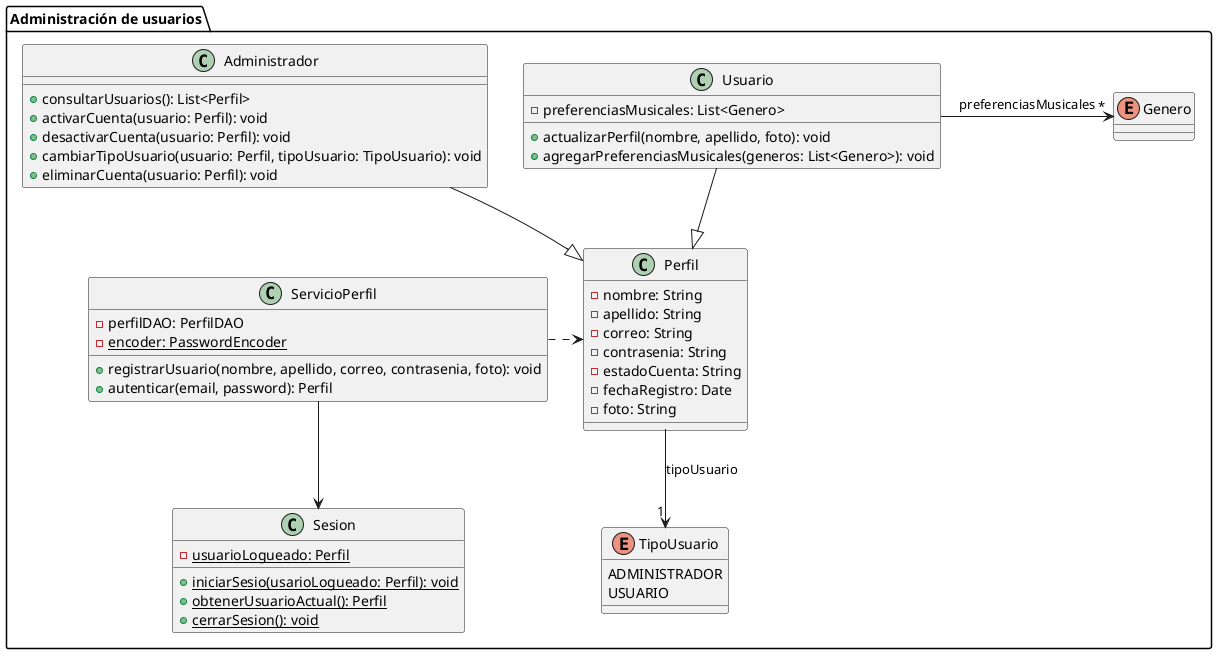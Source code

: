 @startuml
package "Administración de usuarios" {

  class Perfil {
    - nombre: String
    - apellido: String
    - correo: String
    - contrasenia: String
    - estadoCuenta: String
    - fechaRegistro: Date
    - foto: String
  }

  class Usuario {
    - preferenciasMusicales: List<Genero>
    + actualizarPerfil(nombre, apellido, foto): void
    + agregarPreferenciasMusicales(generos: List<Genero>): void
  }

  class Administrador {
    + consultarUsuarios(): List<Perfil>
    + activarCuenta(usuario: Perfil): void
    + desactivarCuenta(usuario: Perfil): void
    + cambiarTipoUsuario(usuario: Perfil, tipoUsuario: TipoUsuario): void
    + eliminarCuenta(usuario: Perfil): void
  }

  class ServicioPerfil {
    - perfilDAO: PerfilDAO
    - {static} encoder: PasswordEncoder
    + registrarUsuario(nombre, apellido, correo, contrasenia, foto): void
    + autenticar(email, password): Perfil
  }
  Enum Genero
  Enum TipoUsuario {
  ADMINISTRADOR
  USUARIO
  }
  class Sesion {
    - {static} usuarioLogueado: Perfil
    + {static} iniciarSesio(usarioLogueado: Perfil): void
    + {static} obtenerUsuarioActual(): Perfil
    + {static} cerrarSesion(): void
  }

  ServicioPerfil .> Perfil
  Usuario --|> Perfil
  Administrador --|> Perfil
  Usuario -> "*" Genero : preferenciasMusicales
  Perfil --> "1" TipoUsuario: tipoUsuario
  ServicioPerfil --> Sesion

}

@enduml
